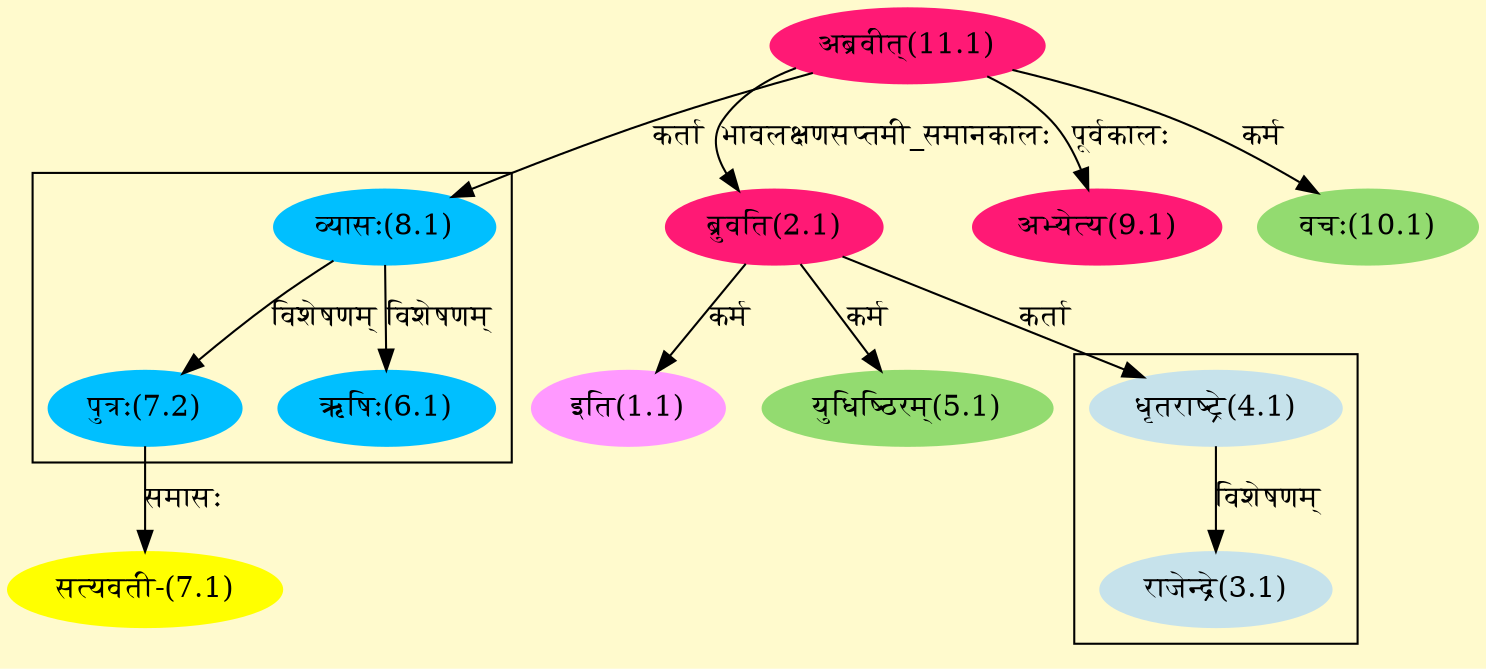digraph G{
rankdir=BT;
 compound=true;
 bgcolor="lemonchiffon1";

subgraph cluster_1{
Node3_1 [style=filled, color="#C6E2EB" label = "राजेन्द्रे(3.1)"]
Node4_1 [style=filled, color="#C6E2EB" label = "धृतराष्ट्रे(4.1)"]

}

subgraph cluster_2{
Node6_1 [style=filled, color="#00BFFF" label = "ऋषिः(6.1)"]
Node8_1 [style=filled, color="#00BFFF" label = "व्यासः(8.1)"]
Node7_2 [style=filled, color="#00BFFF" label = "पुत्रः(7.2)"]

}
Node1_1 [style=filled, color="#FF99FF" label = "इति(1.1)"]
Node2_1 [style=filled, color="#FF1975" label = "ब्रुवति(2.1)"]
Node11_1 [style=filled, color="#FF1975" label = "अब्रवीत्(11.1)"]
Node4_1 [style=filled, color="#C6E2EB" label = "धृतराष्ट्रे(4.1)"]
Node5_1 [style=filled, color="#93DB70" label = "युधिष्ठिरम्(5.1)"]
Node7_1 [style=filled, color="#FFFF00" label = "सत्यवती-(7.1)"]
Node7_2 [style=filled, color="#00BFFF" label = "पुत्रः(7.2)"]
Node8_1 [style=filled, color="#00BFFF" label = "व्यासः(8.1)"]
Node9_1 [style=filled, color="#FF1975" label = "अभ्येत्य(9.1)"]
Node10_1 [style=filled, color="#93DB70" label = "वचः(10.1)"]
/* Start of Relations section */

Node1_1 -> Node2_1 [  label="कर्म"  dir="back" ]
Node2_1 -> Node11_1 [  label="भावलक्षणसप्तमी_समानकालः"  dir="back" ]
Node3_1 -> Node4_1 [  label="विशेषणम्"  dir="back" ]
Node4_1 -> Node2_1 [  label="कर्ता"  dir="back" ]
Node5_1 -> Node2_1 [  label="कर्म"  dir="back" ]
Node6_1 -> Node8_1 [  label="विशेषणम्"  dir="back" ]
Node7_1 -> Node7_2 [  label="समासः"  dir="back" ]
Node7_2 -> Node8_1 [  label="विशेषणम्"  dir="back" ]
Node8_1 -> Node11_1 [  label="कर्ता"  dir="back" ]
Node9_1 -> Node11_1 [  label="पूर्वकालः"  dir="back" ]
Node10_1 -> Node11_1 [  label="कर्म"  dir="back" ]
}

